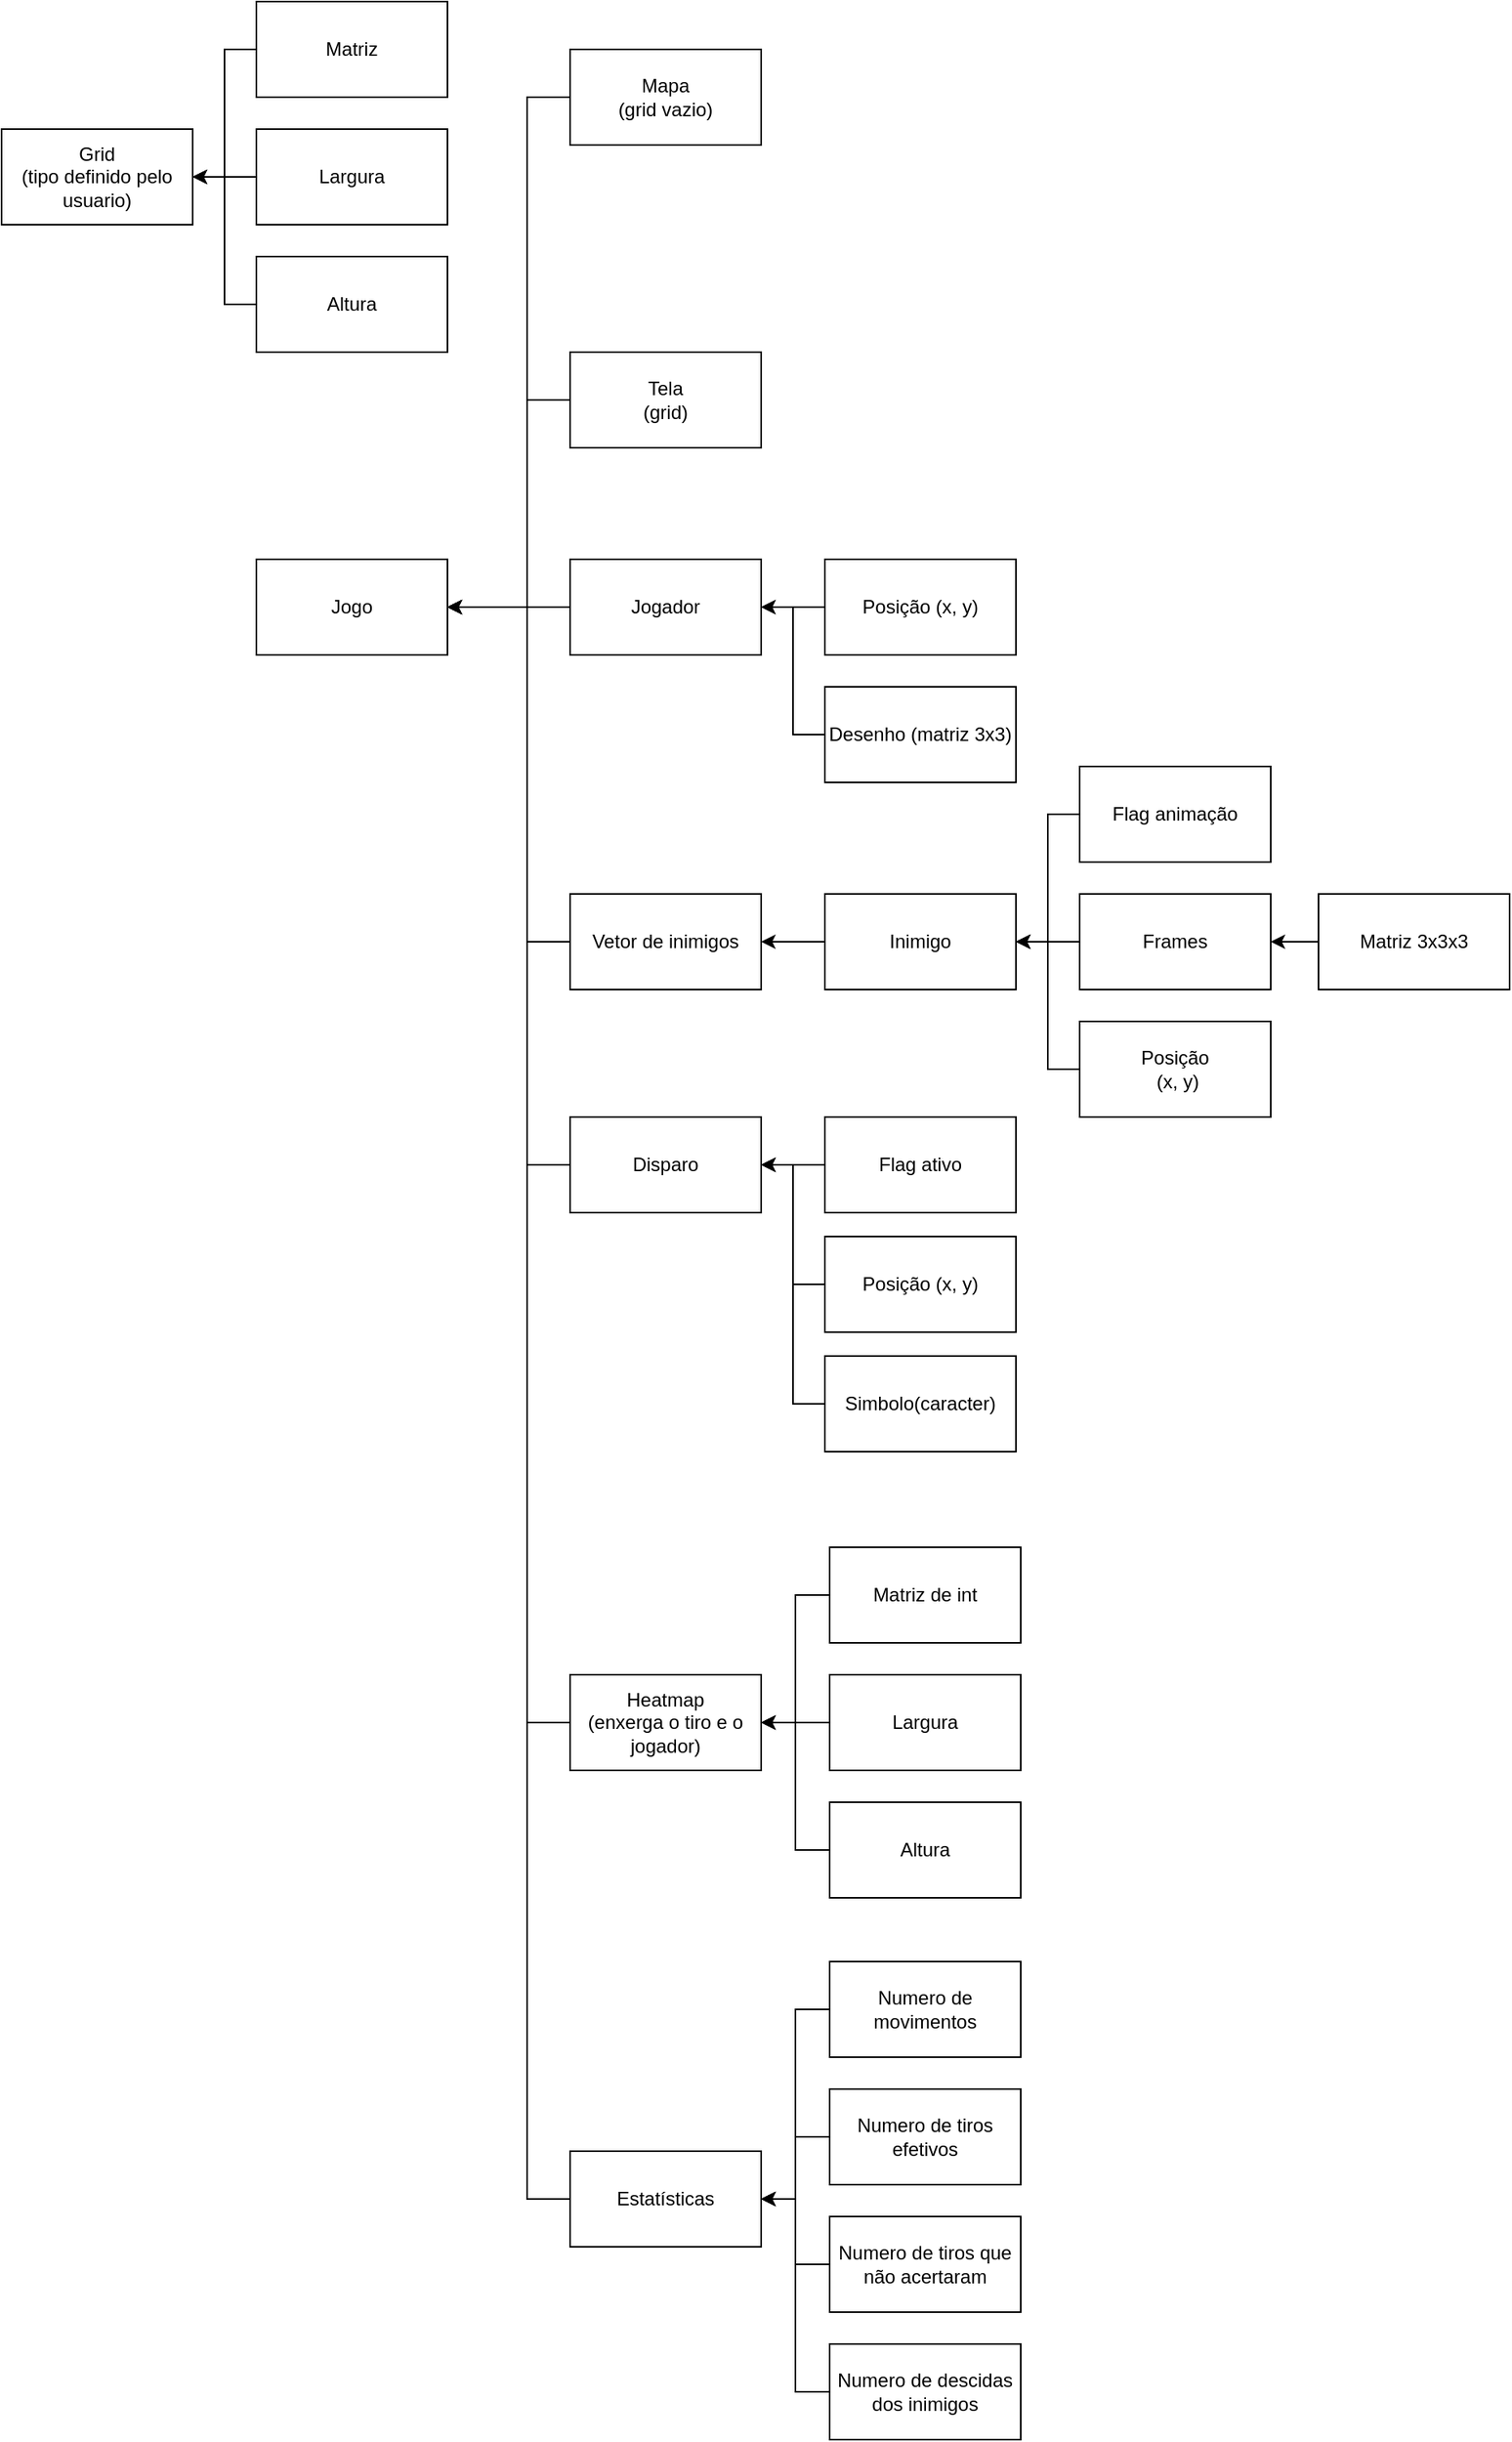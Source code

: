 <mxfile version="24.5.4" type="github">
  <diagram id="C5RBs43oDa-KdzZeNtuy" name="Page-1">
    <mxGraphModel dx="2485" dy="2077" grid="1" gridSize="10" guides="1" tooltips="1" connect="1" arrows="1" fold="1" page="1" pageScale="1" pageWidth="827" pageHeight="1169" background="none" math="0" shadow="0">
      <root>
        <mxCell id="WIyWlLk6GJQsqaUBKTNV-0" />
        <mxCell id="WIyWlLk6GJQsqaUBKTNV-1" parent="WIyWlLk6GJQsqaUBKTNV-0" />
        <mxCell id="OcmiRHPTQbwhOu05NM4p-9" value="Jogo" style="rounded=0;whiteSpace=wrap;html=1;" parent="WIyWlLk6GJQsqaUBKTNV-1" vertex="1">
          <mxGeometry x="-610" y="100" width="120" height="60" as="geometry" />
        </mxCell>
        <mxCell id="OcmiRHPTQbwhOu05NM4p-69" value="" style="edgeStyle=orthogonalEdgeStyle;rounded=0;orthogonalLoop=1;jettySize=auto;html=1;" parent="WIyWlLk6GJQsqaUBKTNV-1" source="OcmiRHPTQbwhOu05NM4p-14" edge="1">
          <mxGeometry relative="1" as="geometry">
            <mxPoint x="-490" y="130" as="targetPoint" />
          </mxGeometry>
        </mxCell>
        <mxCell id="OcmiRHPTQbwhOu05NM4p-14" value="Jogador" style="rounded=0;whiteSpace=wrap;html=1;" parent="WIyWlLk6GJQsqaUBKTNV-1" vertex="1">
          <mxGeometry x="-413" y="100" width="120" height="60" as="geometry" />
        </mxCell>
        <mxCell id="OcmiRHPTQbwhOu05NM4p-68" style="edgeStyle=orthogonalEdgeStyle;rounded=0;orthogonalLoop=1;jettySize=auto;html=1;entryX=1;entryY=0.5;entryDx=0;entryDy=0;" parent="WIyWlLk6GJQsqaUBKTNV-1" source="OcmiRHPTQbwhOu05NM4p-34" edge="1">
          <mxGeometry relative="1" as="geometry">
            <Array as="points">
              <mxPoint x="-440" y="-190" />
              <mxPoint x="-440" y="130" />
            </Array>
            <mxPoint x="-490" y="130" as="targetPoint" />
          </mxGeometry>
        </mxCell>
        <mxCell id="OcmiRHPTQbwhOu05NM4p-34" value="&lt;div&gt;Mapa&lt;br&gt;&lt;/div&gt;&lt;div&gt;(grid vazio)&lt;br&gt;&lt;/div&gt;" style="rounded=0;whiteSpace=wrap;html=1;" parent="WIyWlLk6GJQsqaUBKTNV-1" vertex="1">
          <mxGeometry x="-413" y="-220" width="120" height="60" as="geometry" />
        </mxCell>
        <mxCell id="OcmiRHPTQbwhOu05NM4p-67" value="" style="edgeStyle=orthogonalEdgeStyle;rounded=0;orthogonalLoop=1;jettySize=auto;html=1;" parent="WIyWlLk6GJQsqaUBKTNV-1" source="OcmiRHPTQbwhOu05NM4p-55" target="OcmiRHPTQbwhOu05NM4p-66" edge="1">
          <mxGeometry relative="1" as="geometry" />
        </mxCell>
        <mxCell id="OcmiRHPTQbwhOu05NM4p-55" value="&lt;div&gt;Inimigo&lt;/div&gt;" style="whiteSpace=wrap;html=1;" parent="WIyWlLk6GJQsqaUBKTNV-1" vertex="1">
          <mxGeometry x="-253" y="310" width="120" height="60" as="geometry" />
        </mxCell>
        <mxCell id="OcmiRHPTQbwhOu05NM4p-61" style="edgeStyle=orthogonalEdgeStyle;rounded=0;orthogonalLoop=1;jettySize=auto;html=1;entryX=1;entryY=0.5;entryDx=0;entryDy=0;" parent="WIyWlLk6GJQsqaUBKTNV-1" source="OcmiRHPTQbwhOu05NM4p-57" target="OcmiRHPTQbwhOu05NM4p-55" edge="1">
          <mxGeometry relative="1" as="geometry" />
        </mxCell>
        <mxCell id="OcmiRHPTQbwhOu05NM4p-57" value="&lt;div&gt;Flag animação&lt;/div&gt;" style="whiteSpace=wrap;html=1;" parent="WIyWlLk6GJQsqaUBKTNV-1" vertex="1">
          <mxGeometry x="-93" y="230" width="120" height="60" as="geometry" />
        </mxCell>
        <mxCell id="OcmiRHPTQbwhOu05NM4p-62" style="edgeStyle=orthogonalEdgeStyle;rounded=0;orthogonalLoop=1;jettySize=auto;html=1;" parent="WIyWlLk6GJQsqaUBKTNV-1" source="OcmiRHPTQbwhOu05NM4p-58" edge="1">
          <mxGeometry relative="1" as="geometry">
            <mxPoint x="-133" y="340" as="targetPoint" />
          </mxGeometry>
        </mxCell>
        <mxCell id="OcmiRHPTQbwhOu05NM4p-58" value="&lt;div&gt;Frames&lt;/div&gt;" style="whiteSpace=wrap;html=1;" parent="WIyWlLk6GJQsqaUBKTNV-1" vertex="1">
          <mxGeometry x="-93" y="310" width="120" height="60" as="geometry" />
        </mxCell>
        <mxCell id="OcmiRHPTQbwhOu05NM4p-63" style="edgeStyle=orthogonalEdgeStyle;rounded=0;orthogonalLoop=1;jettySize=auto;html=1;entryX=1;entryY=0.5;entryDx=0;entryDy=0;" parent="WIyWlLk6GJQsqaUBKTNV-1" source="OcmiRHPTQbwhOu05NM4p-59" target="OcmiRHPTQbwhOu05NM4p-55" edge="1">
          <mxGeometry relative="1" as="geometry" />
        </mxCell>
        <mxCell id="OcmiRHPTQbwhOu05NM4p-59" value="&lt;div&gt;Posição&lt;/div&gt;&amp;nbsp;(x, y)" style="whiteSpace=wrap;html=1;" parent="WIyWlLk6GJQsqaUBKTNV-1" vertex="1">
          <mxGeometry x="-93" y="390" width="120" height="60" as="geometry" />
        </mxCell>
        <mxCell id="OcmiRHPTQbwhOu05NM4p-65" value="" style="edgeStyle=orthogonalEdgeStyle;rounded=0;orthogonalLoop=1;jettySize=auto;html=1;" parent="WIyWlLk6GJQsqaUBKTNV-1" source="OcmiRHPTQbwhOu05NM4p-64" target="OcmiRHPTQbwhOu05NM4p-58" edge="1">
          <mxGeometry relative="1" as="geometry" />
        </mxCell>
        <mxCell id="OcmiRHPTQbwhOu05NM4p-64" value="Matriz 3x3x3" style="whiteSpace=wrap;html=1;" parent="WIyWlLk6GJQsqaUBKTNV-1" vertex="1">
          <mxGeometry x="57" y="310" width="120" height="60" as="geometry" />
        </mxCell>
        <mxCell id="OcmiRHPTQbwhOu05NM4p-87" style="edgeStyle=orthogonalEdgeStyle;rounded=0;orthogonalLoop=1;jettySize=auto;html=1;entryX=1;entryY=0.5;entryDx=0;entryDy=0;" parent="WIyWlLk6GJQsqaUBKTNV-1" source="OcmiRHPTQbwhOu05NM4p-66" edge="1">
          <mxGeometry relative="1" as="geometry">
            <Array as="points">
              <mxPoint x="-440" y="340" />
              <mxPoint x="-440" y="130" />
            </Array>
            <mxPoint x="-490" y="130" as="targetPoint" />
          </mxGeometry>
        </mxCell>
        <mxCell id="OcmiRHPTQbwhOu05NM4p-66" value="&lt;div&gt;Vetor de inimigos&lt;/div&gt;" style="whiteSpace=wrap;html=1;" parent="WIyWlLk6GJQsqaUBKTNV-1" vertex="1">
          <mxGeometry x="-413" y="310" width="120" height="60" as="geometry" />
        </mxCell>
        <mxCell id="OcmiRHPTQbwhOu05NM4p-72" value="" style="edgeStyle=orthogonalEdgeStyle;rounded=0;orthogonalLoop=1;jettySize=auto;html=1;" parent="WIyWlLk6GJQsqaUBKTNV-1" source="OcmiRHPTQbwhOu05NM4p-70" target="OcmiRHPTQbwhOu05NM4p-14" edge="1">
          <mxGeometry relative="1" as="geometry" />
        </mxCell>
        <mxCell id="OcmiRHPTQbwhOu05NM4p-70" value="Posição (x, y)" style="whiteSpace=wrap;html=1;" parent="WIyWlLk6GJQsqaUBKTNV-1" vertex="1">
          <mxGeometry x="-253" y="100" width="120" height="60" as="geometry" />
        </mxCell>
        <mxCell id="OcmiRHPTQbwhOu05NM4p-73" style="edgeStyle=orthogonalEdgeStyle;rounded=0;orthogonalLoop=1;jettySize=auto;html=1;entryX=1;entryY=0.5;entryDx=0;entryDy=0;" parent="WIyWlLk6GJQsqaUBKTNV-1" source="OcmiRHPTQbwhOu05NM4p-71" target="OcmiRHPTQbwhOu05NM4p-14" edge="1">
          <mxGeometry relative="1" as="geometry" />
        </mxCell>
        <mxCell id="OcmiRHPTQbwhOu05NM4p-71" value="Desenho (matriz 3x3)" style="whiteSpace=wrap;html=1;" parent="WIyWlLk6GJQsqaUBKTNV-1" vertex="1">
          <mxGeometry x="-253" y="180" width="120" height="60" as="geometry" />
        </mxCell>
        <mxCell id="OcmiRHPTQbwhOu05NM4p-88" style="edgeStyle=orthogonalEdgeStyle;rounded=0;orthogonalLoop=1;jettySize=auto;html=1;entryX=1;entryY=0.5;entryDx=0;entryDy=0;" parent="WIyWlLk6GJQsqaUBKTNV-1" source="OcmiRHPTQbwhOu05NM4p-76" edge="1">
          <mxGeometry relative="1" as="geometry">
            <Array as="points">
              <mxPoint x="-440" y="480" />
              <mxPoint x="-440" y="130" />
            </Array>
            <mxPoint x="-490" y="130" as="targetPoint" />
          </mxGeometry>
        </mxCell>
        <mxCell id="OcmiRHPTQbwhOu05NM4p-76" value="&lt;div&gt;Disparo&lt;/div&gt;" style="whiteSpace=wrap;html=1;" parent="WIyWlLk6GJQsqaUBKTNV-1" vertex="1">
          <mxGeometry x="-413" y="450" width="120" height="60" as="geometry" />
        </mxCell>
        <mxCell id="OcmiRHPTQbwhOu05NM4p-89" value="" style="edgeStyle=orthogonalEdgeStyle;rounded=0;orthogonalLoop=1;jettySize=auto;html=1;" parent="WIyWlLk6GJQsqaUBKTNV-1" source="OcmiRHPTQbwhOu05NM4p-77" target="OcmiRHPTQbwhOu05NM4p-76" edge="1">
          <mxGeometry relative="1" as="geometry" />
        </mxCell>
        <mxCell id="OcmiRHPTQbwhOu05NM4p-77" value="Flag ativo" style="whiteSpace=wrap;html=1;" parent="WIyWlLk6GJQsqaUBKTNV-1" vertex="1">
          <mxGeometry x="-253" y="450" width="120" height="60" as="geometry" />
        </mxCell>
        <mxCell id="OcmiRHPTQbwhOu05NM4p-90" style="edgeStyle=orthogonalEdgeStyle;rounded=0;orthogonalLoop=1;jettySize=auto;html=1;entryX=1;entryY=0.5;entryDx=0;entryDy=0;" parent="WIyWlLk6GJQsqaUBKTNV-1" source="OcmiRHPTQbwhOu05NM4p-78" target="OcmiRHPTQbwhOu05NM4p-76" edge="1">
          <mxGeometry relative="1" as="geometry" />
        </mxCell>
        <mxCell id="OcmiRHPTQbwhOu05NM4p-78" value="Posição (x, y)" style="whiteSpace=wrap;html=1;" parent="WIyWlLk6GJQsqaUBKTNV-1" vertex="1">
          <mxGeometry x="-253" y="525" width="120" height="60" as="geometry" />
        </mxCell>
        <mxCell id="OcmiRHPTQbwhOu05NM4p-91" style="edgeStyle=orthogonalEdgeStyle;rounded=0;orthogonalLoop=1;jettySize=auto;html=1;entryX=1;entryY=0.5;entryDx=0;entryDy=0;" parent="WIyWlLk6GJQsqaUBKTNV-1" source="OcmiRHPTQbwhOu05NM4p-79" target="OcmiRHPTQbwhOu05NM4p-76" edge="1">
          <mxGeometry relative="1" as="geometry" />
        </mxCell>
        <mxCell id="OcmiRHPTQbwhOu05NM4p-79" value="&lt;div&gt;Simbolo(caracter)&lt;/div&gt;" style="whiteSpace=wrap;html=1;" parent="WIyWlLk6GJQsqaUBKTNV-1" vertex="1">
          <mxGeometry x="-253" y="600" width="120" height="60" as="geometry" />
        </mxCell>
        <mxCell id="j5JNHAKVezGlZXFGFCFE-14" style="edgeStyle=orthogonalEdgeStyle;rounded=0;orthogonalLoop=1;jettySize=auto;html=1;entryX=1;entryY=0.5;entryDx=0;entryDy=0;" parent="WIyWlLk6GJQsqaUBKTNV-1" source="j5JNHAKVezGlZXFGFCFE-0" target="OcmiRHPTQbwhOu05NM4p-9" edge="1">
          <mxGeometry relative="1" as="geometry">
            <Array as="points">
              <mxPoint x="-440" />
              <mxPoint x="-440" y="130" />
            </Array>
          </mxGeometry>
        </mxCell>
        <mxCell id="j5JNHAKVezGlZXFGFCFE-0" value="&lt;div&gt;Tela&lt;/div&gt;&lt;div&gt;(grid)&lt;br&gt;&lt;/div&gt;" style="whiteSpace=wrap;html=1;" parent="WIyWlLk6GJQsqaUBKTNV-1" vertex="1">
          <mxGeometry x="-413" y="-30" width="120" height="60" as="geometry" />
        </mxCell>
        <mxCell id="j5JNHAKVezGlZXFGFCFE-15" value="&lt;div&gt;Grid&lt;/div&gt;&lt;div&gt;(tipo definido pelo usuario)&lt;br&gt;&lt;/div&gt;" style="whiteSpace=wrap;html=1;" parent="WIyWlLk6GJQsqaUBKTNV-1" vertex="1">
          <mxGeometry x="-770" y="-170" width="120" height="60" as="geometry" />
        </mxCell>
        <mxCell id="j5JNHAKVezGlZXFGFCFE-23" style="edgeStyle=orthogonalEdgeStyle;rounded=0;orthogonalLoop=1;jettySize=auto;html=1;entryX=1;entryY=0.5;entryDx=0;entryDy=0;" parent="WIyWlLk6GJQsqaUBKTNV-1" source="j5JNHAKVezGlZXFGFCFE-17" target="j5JNHAKVezGlZXFGFCFE-15" edge="1">
          <mxGeometry relative="1" as="geometry" />
        </mxCell>
        <mxCell id="j5JNHAKVezGlZXFGFCFE-17" value="&lt;div&gt;Matriz&lt;/div&gt;" style="whiteSpace=wrap;html=1;" parent="WIyWlLk6GJQsqaUBKTNV-1" vertex="1">
          <mxGeometry x="-610" y="-250" width="120" height="60" as="geometry" />
        </mxCell>
        <mxCell id="j5JNHAKVezGlZXFGFCFE-20" style="edgeStyle=orthogonalEdgeStyle;rounded=0;orthogonalLoop=1;jettySize=auto;html=1;" parent="WIyWlLk6GJQsqaUBKTNV-1" source="j5JNHAKVezGlZXFGFCFE-18" target="j5JNHAKVezGlZXFGFCFE-15" edge="1">
          <mxGeometry relative="1" as="geometry" />
        </mxCell>
        <mxCell id="j5JNHAKVezGlZXFGFCFE-18" value="Largura" style="whiteSpace=wrap;html=1;" parent="WIyWlLk6GJQsqaUBKTNV-1" vertex="1">
          <mxGeometry x="-610" y="-170" width="120" height="60" as="geometry" />
        </mxCell>
        <mxCell id="j5JNHAKVezGlZXFGFCFE-21" style="edgeStyle=orthogonalEdgeStyle;rounded=0;orthogonalLoop=1;jettySize=auto;html=1;entryX=1;entryY=0.5;entryDx=0;entryDy=0;" parent="WIyWlLk6GJQsqaUBKTNV-1" source="j5JNHAKVezGlZXFGFCFE-19" target="j5JNHAKVezGlZXFGFCFE-15" edge="1">
          <mxGeometry relative="1" as="geometry" />
        </mxCell>
        <mxCell id="j5JNHAKVezGlZXFGFCFE-19" value="Altura" style="whiteSpace=wrap;html=1;" parent="WIyWlLk6GJQsqaUBKTNV-1" vertex="1">
          <mxGeometry x="-610" y="-90" width="120" height="60" as="geometry" />
        </mxCell>
        <mxCell id="j5JNHAKVezGlZXFGFCFE-59" style="edgeStyle=orthogonalEdgeStyle;rounded=0;orthogonalLoop=1;jettySize=auto;html=1;entryX=1;entryY=0.5;entryDx=0;entryDy=0;" parent="WIyWlLk6GJQsqaUBKTNV-1" source="j5JNHAKVezGlZXFGFCFE-26" target="OcmiRHPTQbwhOu05NM4p-9" edge="1">
          <mxGeometry relative="1" as="geometry">
            <Array as="points">
              <mxPoint x="-440" y="830" />
              <mxPoint x="-440" y="130" />
            </Array>
          </mxGeometry>
        </mxCell>
        <mxCell id="j5JNHAKVezGlZXFGFCFE-26" value="&lt;div&gt;Heatmap&lt;/div&gt;&lt;div&gt;(enxerga o tiro e o jogador)&lt;br&gt;&lt;/div&gt;" style="whiteSpace=wrap;html=1;" parent="WIyWlLk6GJQsqaUBKTNV-1" vertex="1">
          <mxGeometry x="-413" y="800" width="120" height="60" as="geometry" />
        </mxCell>
        <mxCell id="j5JNHAKVezGlZXFGFCFE-61" style="edgeStyle=orthogonalEdgeStyle;rounded=0;orthogonalLoop=1;jettySize=auto;html=1;entryX=1;entryY=0.5;entryDx=0;entryDy=0;" parent="WIyWlLk6GJQsqaUBKTNV-1" source="j5JNHAKVezGlZXFGFCFE-27" target="OcmiRHPTQbwhOu05NM4p-9" edge="1">
          <mxGeometry relative="1" as="geometry">
            <Array as="points">
              <mxPoint x="-440" y="1129" />
              <mxPoint x="-440" y="130" />
            </Array>
          </mxGeometry>
        </mxCell>
        <mxCell id="j5JNHAKVezGlZXFGFCFE-27" value="&lt;div&gt;Estatísticas&lt;/div&gt;" style="whiteSpace=wrap;html=1;" parent="WIyWlLk6GJQsqaUBKTNV-1" vertex="1">
          <mxGeometry x="-413" y="1099" width="120" height="60" as="geometry" />
        </mxCell>
        <mxCell id="j5JNHAKVezGlZXFGFCFE-33" style="edgeStyle=orthogonalEdgeStyle;rounded=0;orthogonalLoop=1;jettySize=auto;html=1;entryX=1;entryY=0.5;entryDx=0;entryDy=0;" parent="WIyWlLk6GJQsqaUBKTNV-1" source="j5JNHAKVezGlZXFGFCFE-28" target="j5JNHAKVezGlZXFGFCFE-27" edge="1">
          <mxGeometry relative="1" as="geometry" />
        </mxCell>
        <mxCell id="j5JNHAKVezGlZXFGFCFE-28" value="Numero de movimentos" style="whiteSpace=wrap;html=1;" parent="WIyWlLk6GJQsqaUBKTNV-1" vertex="1">
          <mxGeometry x="-250" y="980" width="120" height="60" as="geometry" />
        </mxCell>
        <mxCell id="j5JNHAKVezGlZXFGFCFE-35" style="edgeStyle=orthogonalEdgeStyle;rounded=0;orthogonalLoop=1;jettySize=auto;html=1;entryX=1;entryY=0.5;entryDx=0;entryDy=0;" parent="WIyWlLk6GJQsqaUBKTNV-1" source="j5JNHAKVezGlZXFGFCFE-29" target="j5JNHAKVezGlZXFGFCFE-27" edge="1">
          <mxGeometry relative="1" as="geometry" />
        </mxCell>
        <mxCell id="j5JNHAKVezGlZXFGFCFE-29" value="Numero de tiros efetivos" style="whiteSpace=wrap;html=1;" parent="WIyWlLk6GJQsqaUBKTNV-1" vertex="1">
          <mxGeometry x="-250" y="1060" width="120" height="60" as="geometry" />
        </mxCell>
        <mxCell id="j5JNHAKVezGlZXFGFCFE-36" style="edgeStyle=orthogonalEdgeStyle;rounded=0;orthogonalLoop=1;jettySize=auto;html=1;entryX=1;entryY=0.5;entryDx=0;entryDy=0;" parent="WIyWlLk6GJQsqaUBKTNV-1" source="j5JNHAKVezGlZXFGFCFE-30" target="j5JNHAKVezGlZXFGFCFE-27" edge="1">
          <mxGeometry relative="1" as="geometry" />
        </mxCell>
        <mxCell id="j5JNHAKVezGlZXFGFCFE-30" value="&lt;div&gt;Numero de tiros que não acertaram&lt;/div&gt;" style="whiteSpace=wrap;html=1;" parent="WIyWlLk6GJQsqaUBKTNV-1" vertex="1">
          <mxGeometry x="-250" y="1140" width="120" height="60" as="geometry" />
        </mxCell>
        <mxCell id="j5JNHAKVezGlZXFGFCFE-37" style="edgeStyle=orthogonalEdgeStyle;rounded=0;orthogonalLoop=1;jettySize=auto;html=1;entryX=1;entryY=0.5;entryDx=0;entryDy=0;" parent="WIyWlLk6GJQsqaUBKTNV-1" source="j5JNHAKVezGlZXFGFCFE-31" target="j5JNHAKVezGlZXFGFCFE-27" edge="1">
          <mxGeometry relative="1" as="geometry" />
        </mxCell>
        <mxCell id="j5JNHAKVezGlZXFGFCFE-31" value="Numero de descidas dos inimigos" style="whiteSpace=wrap;html=1;" parent="WIyWlLk6GJQsqaUBKTNV-1" vertex="1">
          <mxGeometry x="-250" y="1220" width="120" height="60" as="geometry" />
        </mxCell>
        <mxCell id="j5JNHAKVezGlZXFGFCFE-43" style="edgeStyle=orthogonalEdgeStyle;rounded=0;orthogonalLoop=1;jettySize=auto;html=1;entryX=1;entryY=0.5;entryDx=0;entryDy=0;" parent="WIyWlLk6GJQsqaUBKTNV-1" source="j5JNHAKVezGlZXFGFCFE-38" target="j5JNHAKVezGlZXFGFCFE-26" edge="1">
          <mxGeometry relative="1" as="geometry" />
        </mxCell>
        <mxCell id="j5JNHAKVezGlZXFGFCFE-38" value="Matriz de int" style="whiteSpace=wrap;html=1;" parent="WIyWlLk6GJQsqaUBKTNV-1" vertex="1">
          <mxGeometry x="-250" y="720" width="120" height="60" as="geometry" />
        </mxCell>
        <mxCell id="j5JNHAKVezGlZXFGFCFE-41" style="edgeStyle=orthogonalEdgeStyle;rounded=0;orthogonalLoop=1;jettySize=auto;html=1;" parent="WIyWlLk6GJQsqaUBKTNV-1" source="j5JNHAKVezGlZXFGFCFE-39" target="j5JNHAKVezGlZXFGFCFE-26" edge="1">
          <mxGeometry relative="1" as="geometry" />
        </mxCell>
        <mxCell id="j5JNHAKVezGlZXFGFCFE-39" value="&lt;div&gt;Largura&lt;/div&gt;" style="whiteSpace=wrap;html=1;" parent="WIyWlLk6GJQsqaUBKTNV-1" vertex="1">
          <mxGeometry x="-250" y="800" width="120" height="60" as="geometry" />
        </mxCell>
        <mxCell id="j5JNHAKVezGlZXFGFCFE-44" style="edgeStyle=orthogonalEdgeStyle;rounded=0;orthogonalLoop=1;jettySize=auto;html=1;entryX=1;entryY=0.5;entryDx=0;entryDy=0;" parent="WIyWlLk6GJQsqaUBKTNV-1" source="j5JNHAKVezGlZXFGFCFE-40" target="j5JNHAKVezGlZXFGFCFE-26" edge="1">
          <mxGeometry relative="1" as="geometry" />
        </mxCell>
        <mxCell id="j5JNHAKVezGlZXFGFCFE-40" value="&lt;div&gt;Altura&lt;/div&gt;" style="whiteSpace=wrap;html=1;" parent="WIyWlLk6GJQsqaUBKTNV-1" vertex="1">
          <mxGeometry x="-250" y="880" width="120" height="60" as="geometry" />
        </mxCell>
      </root>
    </mxGraphModel>
  </diagram>
</mxfile>
